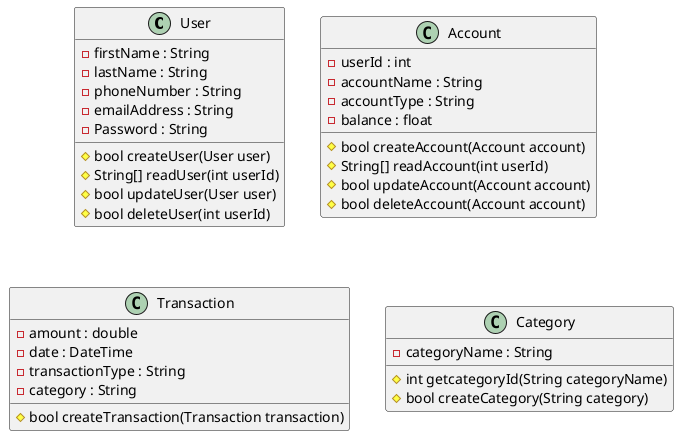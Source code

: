 

@startuml Archer Financial Class Diagram

'groups two or more similar arrows together
skinparam groupInheritance 2

'Classes
class User 
{
-firstName : String
-lastName : String
-phoneNumber : String
-emailAddress : String
-Password : String

#bool createUser(User user)
#String[] readUser(int userId)
#bool updateUser(User user)
#bool deleteUser(int userId)
}


class Account 
{
-userId : int
-accountName : String
-accountType : String
-balance : float 

#bool createAccount(Account account)
#String[] readAccount(int userId)
#bool updateAccount(Account account)
#bool deleteAccount(Account account)  
}


class Transaction 
{
-amount : double
-date : DateTime
-transactionType : String
-category : String

#bool createTransaction(Transaction transaction)
}

class Category
{
-categoryName : String

#int getcategoryId(String categoryName)
#bool createCategory(String category)
}



'Class Relationships (Composition, Aggregation, and Extension/Inheritance [superclass notation])



@enduml